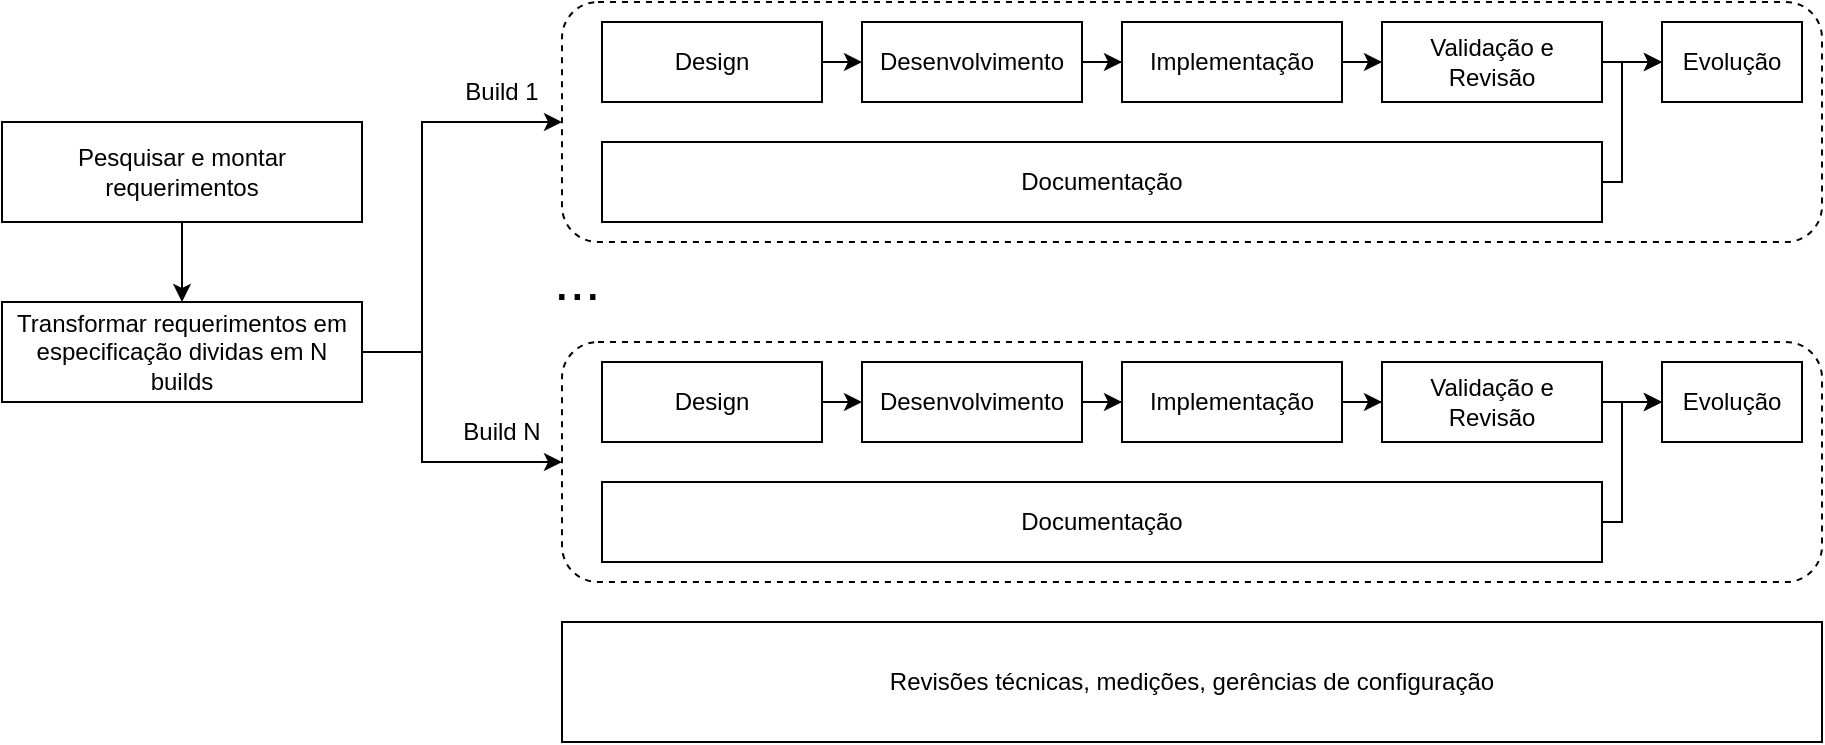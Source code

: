 <mxfile version="21.1.0" type="google">
  <diagram name="Page-1" id="dorTQQxJ0AjQf3Uq-rNE">
    <mxGraphModel grid="1" page="1" gridSize="10" guides="1" tooltips="1" connect="1" arrows="1" fold="1" pageScale="1" pageWidth="850" pageHeight="1100" math="0" shadow="0">
      <root>
        <mxCell id="0" />
        <mxCell id="1" parent="0" />
        <mxCell id="XyZ_jQ1T6-849WDh7BYB-3" value="" style="edgeStyle=orthogonalEdgeStyle;rounded=0;orthogonalLoop=1;jettySize=auto;html=1;" edge="1" parent="1" source="XyZ_jQ1T6-849WDh7BYB-1" target="XyZ_jQ1T6-849WDh7BYB-2">
          <mxGeometry relative="1" as="geometry" />
        </mxCell>
        <mxCell id="XyZ_jQ1T6-849WDh7BYB-1" value="Pesquisar e montar requerimentos" style="rounded=0;whiteSpace=wrap;html=1;" vertex="1" parent="1">
          <mxGeometry x="-180" y="430" width="180" height="50" as="geometry" />
        </mxCell>
        <mxCell id="XyZ_jQ1T6-849WDh7BYB-2" value="Transformar requerimentos em especificação dividas em N builds" style="rounded=0;whiteSpace=wrap;html=1;" vertex="1" parent="1">
          <mxGeometry x="-180" y="520" width="180" height="50" as="geometry" />
        </mxCell>
        <mxCell id="XyZ_jQ1T6-849WDh7BYB-13" value="" style="edgeStyle=orthogonalEdgeStyle;rounded=0;orthogonalLoop=1;jettySize=auto;html=1;entryX=0;entryY=0.5;entryDx=0;entryDy=0;" edge="1" parent="1" source="XyZ_jQ1T6-849WDh7BYB-7" target="XyZ_jQ1T6-849WDh7BYB-8">
          <mxGeometry relative="1" as="geometry">
            <mxPoint x="295" y="400" as="targetPoint" />
            <Array as="points">
              <mxPoint x="230" y="400" />
              <mxPoint x="230" y="400" />
            </Array>
          </mxGeometry>
        </mxCell>
        <mxCell id="XyZ_jQ1T6-849WDh7BYB-7" value="Design" style="shape=parallelogram;perimeter=parallelogramPerimeter;whiteSpace=wrap;html=1;fixedSize=1;size=-10;" vertex="1" parent="1">
          <mxGeometry x="120" y="380" width="110" height="40" as="geometry" />
        </mxCell>
        <mxCell id="tbnNYT0ouzw0uB090LQI-7" value="" style="edgeStyle=orthogonalEdgeStyle;rounded=0;orthogonalLoop=1;jettySize=auto;html=1;entryX=0;entryY=0.5;entryDx=0;entryDy=0;" edge="1" parent="1" source="XyZ_jQ1T6-849WDh7BYB-8" target="XyZ_jQ1T6-849WDh7BYB-9">
          <mxGeometry relative="1" as="geometry">
            <mxPoint x="305" y="500" as="targetPoint" />
          </mxGeometry>
        </mxCell>
        <mxCell id="XyZ_jQ1T6-849WDh7BYB-8" value="Desenvolvimento" style="shape=parallelogram;perimeter=parallelogramPerimeter;whiteSpace=wrap;html=1;fixedSize=1;size=-10;" vertex="1" parent="1">
          <mxGeometry x="250" y="380" width="110" height="40" as="geometry" />
        </mxCell>
        <mxCell id="tbnNYT0ouzw0uB090LQI-8" value="" style="edgeStyle=orthogonalEdgeStyle;rounded=0;orthogonalLoop=1;jettySize=auto;html=1;" edge="1" parent="1" source="XyZ_jQ1T6-849WDh7BYB-9" target="XyZ_jQ1T6-849WDh7BYB-10">
          <mxGeometry relative="1" as="geometry" />
        </mxCell>
        <mxCell id="XyZ_jQ1T6-849WDh7BYB-9" value="Implementação" style="shape=parallelogram;perimeter=parallelogramPerimeter;whiteSpace=wrap;html=1;fixedSize=1;size=0;" vertex="1" parent="1">
          <mxGeometry x="380" y="380" width="110" height="40" as="geometry" />
        </mxCell>
        <mxCell id="tbnNYT0ouzw0uB090LQI-11" value="" style="edgeStyle=orthogonalEdgeStyle;rounded=0;orthogonalLoop=1;jettySize=auto;html=1;" edge="1" parent="1" source="XyZ_jQ1T6-849WDh7BYB-10" target="XyZ_jQ1T6-849WDh7BYB-28">
          <mxGeometry relative="1" as="geometry" />
        </mxCell>
        <mxCell id="XyZ_jQ1T6-849WDh7BYB-10" value="Validação e Revisão" style="shape=parallelogram;perimeter=parallelogramPerimeter;whiteSpace=wrap;html=1;fixedSize=1;size=-10;" vertex="1" parent="1">
          <mxGeometry x="510" y="380" width="110" height="40" as="geometry" />
        </mxCell>
        <mxCell id="XyZ_jQ1T6-849WDh7BYB-30" value="" style="edgeStyle=orthogonalEdgeStyle;rounded=0;orthogonalLoop=1;jettySize=auto;html=1;entryX=0;entryY=0.5;entryDx=0;entryDy=0;exitX=1;exitY=0.5;exitDx=0;exitDy=0;" edge="1" parent="1" source="XyZ_jQ1T6-849WDh7BYB-22" target="XyZ_jQ1T6-849WDh7BYB-28">
          <mxGeometry relative="1" as="geometry">
            <mxPoint x="280" y="640" as="targetPoint" />
            <mxPoint x="145" y="660" as="sourcePoint" />
            <Array as="points">
              <mxPoint x="630" y="460" />
              <mxPoint x="630" y="400" />
            </Array>
          </mxGeometry>
        </mxCell>
        <mxCell id="XyZ_jQ1T6-849WDh7BYB-22" value="&lt;div&gt;Documentação&lt;/div&gt;" style="rounded=0;whiteSpace=wrap;html=1;verticalAlign=middle;horizontal=1;" vertex="1" parent="1">
          <mxGeometry x="120" y="440" width="500" height="40" as="geometry" />
        </mxCell>
        <mxCell id="XyZ_jQ1T6-849WDh7BYB-24" value="Build 1" style="text;html=1;strokeColor=none;fillColor=none;align=center;verticalAlign=middle;whiteSpace=wrap;rounded=0;" vertex="1" parent="1">
          <mxGeometry x="40" y="400" width="60" height="30" as="geometry" />
        </mxCell>
        <mxCell id="XyZ_jQ1T6-849WDh7BYB-28" value="Evolução" style="shape=parallelogram;perimeter=parallelogramPerimeter;whiteSpace=wrap;html=1;fixedSize=1;size=-10;" vertex="1" parent="1">
          <mxGeometry x="650" y="380" width="70" height="40" as="geometry" />
        </mxCell>
        <mxCell id="tbnNYT0ouzw0uB090LQI-3" value="&lt;div&gt;Revisões técnicas, medições, gerências de configuração&lt;/div&gt;" style="rounded=0;whiteSpace=wrap;html=1;verticalAlign=middle;horizontal=1;" vertex="1" parent="1">
          <mxGeometry x="100" y="680" width="630" height="60" as="geometry" />
        </mxCell>
        <mxCell id="tbnNYT0ouzw0uB090LQI-24" value="" style="rounded=1;whiteSpace=wrap;html=1;fillColor=none;dashed=1;" vertex="1" parent="1">
          <mxGeometry x="100" y="370" width="630" height="120" as="geometry" />
        </mxCell>
        <mxCell id="tbnNYT0ouzw0uB090LQI-25" value="" style="rounded=1;whiteSpace=wrap;html=1;fillColor=none;dashed=1;" vertex="1" parent="1">
          <mxGeometry x="100" y="540" width="630" height="120" as="geometry" />
        </mxCell>
        <mxCell id="tbnNYT0ouzw0uB090LQI-26" value="" style="edgeStyle=orthogonalEdgeStyle;rounded=0;orthogonalLoop=1;jettySize=auto;html=1;entryX=0;entryY=0.5;entryDx=0;entryDy=0;" edge="1" parent="1" source="tbnNYT0ouzw0uB090LQI-27" target="tbnNYT0ouzw0uB090LQI-29">
          <mxGeometry relative="1" as="geometry">
            <mxPoint x="295" y="570" as="targetPoint" />
            <Array as="points">
              <mxPoint x="230" y="570" />
              <mxPoint x="230" y="570" />
            </Array>
          </mxGeometry>
        </mxCell>
        <mxCell id="tbnNYT0ouzw0uB090LQI-27" value="Design" style="shape=parallelogram;perimeter=parallelogramPerimeter;whiteSpace=wrap;html=1;fixedSize=1;size=-10;" vertex="1" parent="1">
          <mxGeometry x="120" y="550" width="110" height="40" as="geometry" />
        </mxCell>
        <mxCell id="tbnNYT0ouzw0uB090LQI-28" value="" style="edgeStyle=orthogonalEdgeStyle;rounded=0;orthogonalLoop=1;jettySize=auto;html=1;entryX=0;entryY=0.5;entryDx=0;entryDy=0;" edge="1" parent="1" source="tbnNYT0ouzw0uB090LQI-29" target="tbnNYT0ouzw0uB090LQI-31">
          <mxGeometry relative="1" as="geometry">
            <mxPoint x="305" y="670" as="targetPoint" />
          </mxGeometry>
        </mxCell>
        <mxCell id="tbnNYT0ouzw0uB090LQI-29" value="Desenvolvimento" style="shape=parallelogram;perimeter=parallelogramPerimeter;whiteSpace=wrap;html=1;fixedSize=1;size=-10;" vertex="1" parent="1">
          <mxGeometry x="250" y="550" width="110" height="40" as="geometry" />
        </mxCell>
        <mxCell id="tbnNYT0ouzw0uB090LQI-30" value="" style="edgeStyle=orthogonalEdgeStyle;rounded=0;orthogonalLoop=1;jettySize=auto;html=1;" edge="1" parent="1" source="tbnNYT0ouzw0uB090LQI-31" target="tbnNYT0ouzw0uB090LQI-33">
          <mxGeometry relative="1" as="geometry" />
        </mxCell>
        <mxCell id="tbnNYT0ouzw0uB090LQI-31" value="Implementação" style="shape=parallelogram;perimeter=parallelogramPerimeter;whiteSpace=wrap;html=1;fixedSize=1;size=0;" vertex="1" parent="1">
          <mxGeometry x="380" y="550" width="110" height="40" as="geometry" />
        </mxCell>
        <mxCell id="tbnNYT0ouzw0uB090LQI-32" value="" style="edgeStyle=orthogonalEdgeStyle;rounded=0;orthogonalLoop=1;jettySize=auto;html=1;" edge="1" parent="1" source="tbnNYT0ouzw0uB090LQI-33" target="tbnNYT0ouzw0uB090LQI-36">
          <mxGeometry relative="1" as="geometry" />
        </mxCell>
        <mxCell id="tbnNYT0ouzw0uB090LQI-33" value="Validação e Revisão" style="shape=parallelogram;perimeter=parallelogramPerimeter;whiteSpace=wrap;html=1;fixedSize=1;size=-10;" vertex="1" parent="1">
          <mxGeometry x="510" y="550" width="110" height="40" as="geometry" />
        </mxCell>
        <mxCell id="tbnNYT0ouzw0uB090LQI-34" value="" style="edgeStyle=orthogonalEdgeStyle;rounded=0;orthogonalLoop=1;jettySize=auto;html=1;entryX=0;entryY=0.5;entryDx=0;entryDy=0;exitX=1;exitY=0.5;exitDx=0;exitDy=0;" edge="1" parent="1" source="tbnNYT0ouzw0uB090LQI-35" target="tbnNYT0ouzw0uB090LQI-36">
          <mxGeometry relative="1" as="geometry">
            <mxPoint x="280" y="810" as="targetPoint" />
            <mxPoint x="145" y="830" as="sourcePoint" />
            <Array as="points">
              <mxPoint x="630" y="630" />
              <mxPoint x="630" y="570" />
            </Array>
          </mxGeometry>
        </mxCell>
        <mxCell id="tbnNYT0ouzw0uB090LQI-35" value="&lt;div&gt;Documentação&lt;/div&gt;" style="rounded=0;whiteSpace=wrap;html=1;verticalAlign=middle;horizontal=1;" vertex="1" parent="1">
          <mxGeometry x="120" y="610" width="500" height="40" as="geometry" />
        </mxCell>
        <mxCell id="tbnNYT0ouzw0uB090LQI-36" value="Evolução" style="shape=parallelogram;perimeter=parallelogramPerimeter;whiteSpace=wrap;html=1;fixedSize=1;size=-10;" vertex="1" parent="1">
          <mxGeometry x="650" y="550" width="70" height="40" as="geometry" />
        </mxCell>
        <mxCell id="tbnNYT0ouzw0uB090LQI-38" value="Build N" style="text;html=1;strokeColor=none;fillColor=none;align=center;verticalAlign=middle;whiteSpace=wrap;rounded=0;" vertex="1" parent="1">
          <mxGeometry x="40" y="570" width="60" height="30" as="geometry" />
        </mxCell>
        <mxCell id="tbnNYT0ouzw0uB090LQI-42" value="" style="edgeStyle=orthogonalEdgeStyle;rounded=0;orthogonalLoop=1;jettySize=auto;html=1;exitX=1;exitY=0.5;exitDx=0;exitDy=0;entryX=0;entryY=0.5;entryDx=0;entryDy=0;" edge="1" parent="1" source="XyZ_jQ1T6-849WDh7BYB-2" target="tbnNYT0ouzw0uB090LQI-24">
          <mxGeometry relative="1" as="geometry">
            <mxPoint x="-60" y="565" as="sourcePoint" />
            <mxPoint x="110" y="460" as="targetPoint" />
            <Array as="points">
              <mxPoint x="30" y="545" />
              <mxPoint x="30" y="430" />
            </Array>
          </mxGeometry>
        </mxCell>
        <mxCell id="tbnNYT0ouzw0uB090LQI-43" value="" style="edgeStyle=orthogonalEdgeStyle;rounded=0;orthogonalLoop=1;jettySize=auto;html=1;exitX=1;exitY=0.5;exitDx=0;exitDy=0;entryX=0;entryY=0.5;entryDx=0;entryDy=0;" edge="1" parent="1" source="XyZ_jQ1T6-849WDh7BYB-2" target="tbnNYT0ouzw0uB090LQI-25">
          <mxGeometry relative="1" as="geometry">
            <mxPoint y="555" as="sourcePoint" />
            <mxPoint x="110" y="330" as="targetPoint" />
            <Array as="points">
              <mxPoint x="30" y="545" />
              <mxPoint x="30" y="600" />
            </Array>
          </mxGeometry>
        </mxCell>
        <mxCell id="tbnNYT0ouzw0uB090LQI-44" value="..." style="text;strokeColor=none;fillColor=none;align=left;verticalAlign=middle;spacingLeft=4;spacingRight=4;overflow=hidden;points=[[0,0.5],[1,0.5]];portConstraint=eastwest;rotatable=0;whiteSpace=wrap;html=1;fontSize=28;" vertex="1" parent="1">
          <mxGeometry x="90" y="490" width="80" height="30" as="geometry" />
        </mxCell>
      </root>
    </mxGraphModel>
  </diagram>
</mxfile>
